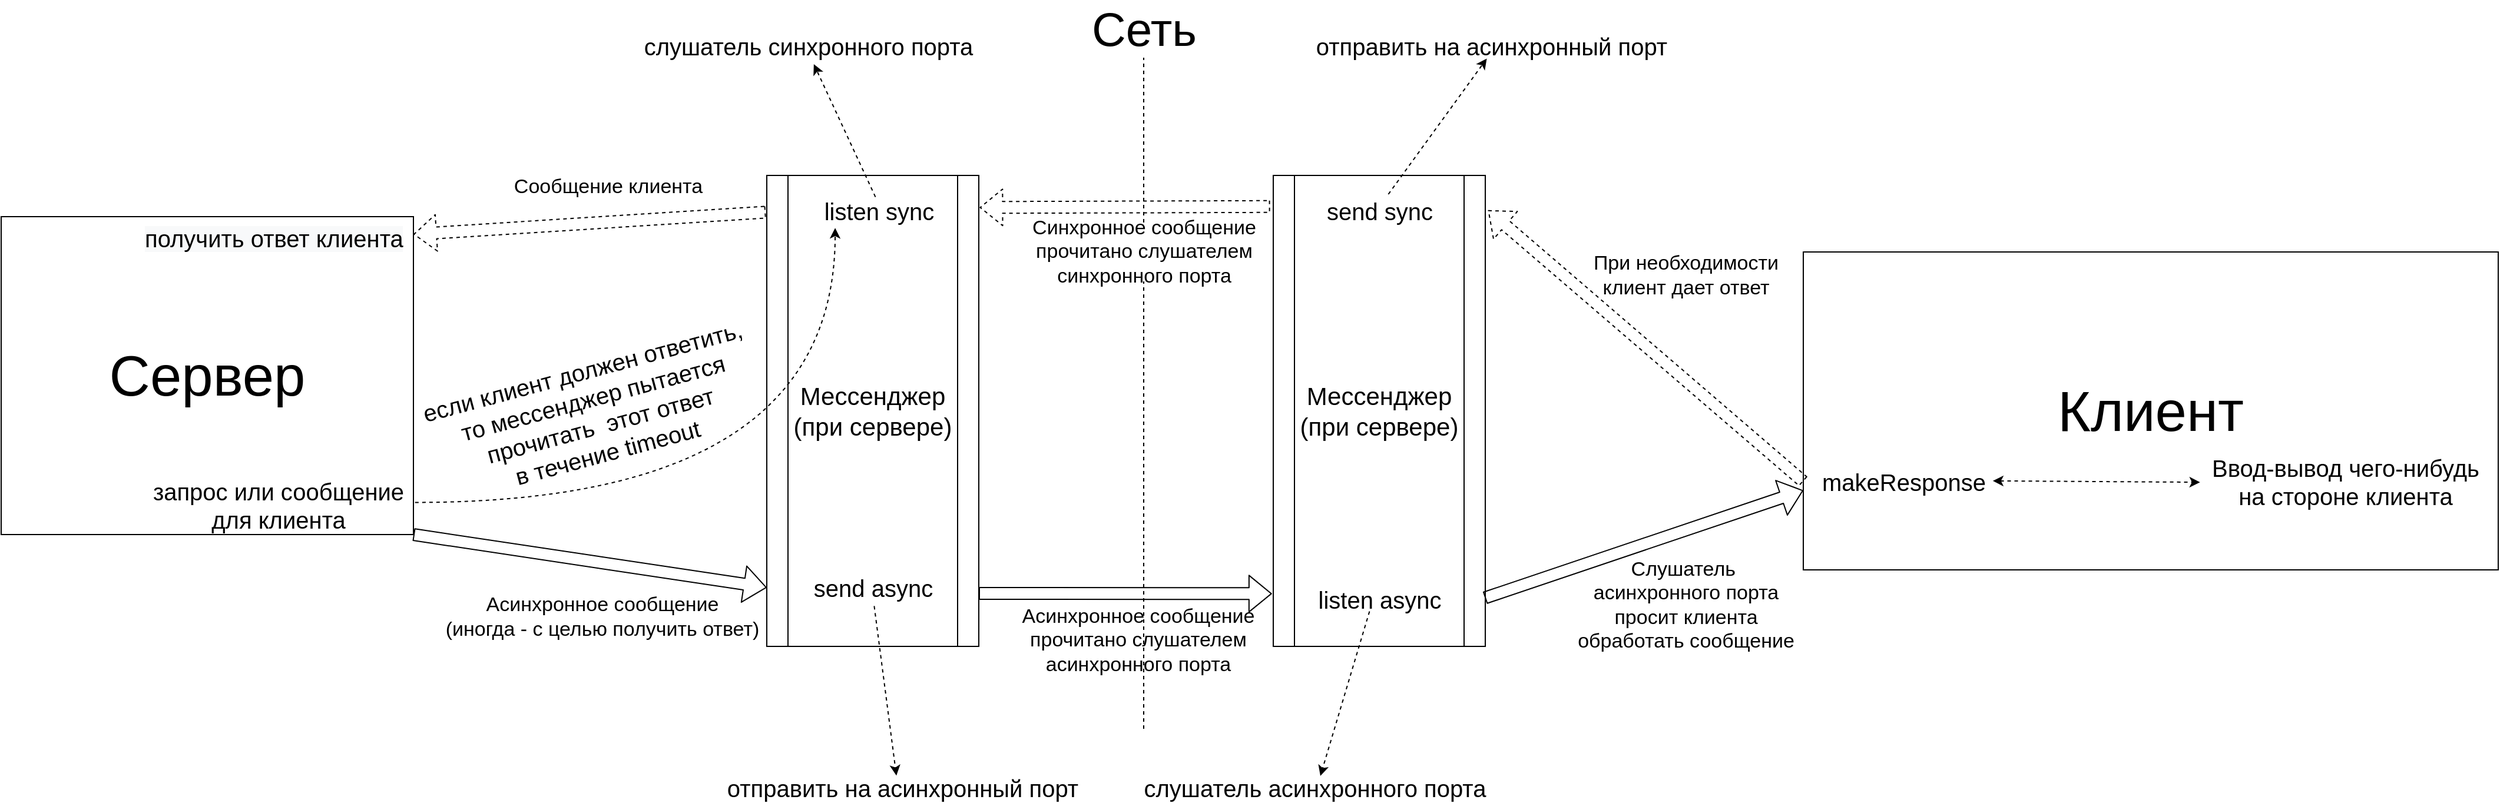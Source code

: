 <mxfile version="14.1.8" type="device"><diagram id="z0ME7_PY5va80A-KcyMm" name="Страница 1"><mxGraphModel dx="2048" dy="1883" grid="1" gridSize="10" guides="1" tooltips="1" connect="1" arrows="1" fold="1" page="1" pageScale="1" pageWidth="827" pageHeight="1169" math="0" shadow="0"><root><mxCell id="0"/><mxCell id="1" parent="0"/><mxCell id="DNyyqCOIssz93kJIcmce-1" value="&lt;font style=&quot;font-size: 48px&quot;&gt;Сервер&lt;/font&gt;" style="rounded=0;whiteSpace=wrap;html=1;" vertex="1" parent="1"><mxGeometry x="-10" y="125" width="350" height="270" as="geometry"/></mxCell><mxCell id="DNyyqCOIssz93kJIcmce-2" value="&lt;font style=&quot;font-size: 48px&quot;&gt;Клиент&lt;/font&gt;" style="rounded=0;whiteSpace=wrap;html=1;" vertex="1" parent="1"><mxGeometry x="1520" y="155" width="590" height="270" as="geometry"/></mxCell><mxCell id="DNyyqCOIssz93kJIcmce-4" value="" style="shape=flexArrow;endArrow=classic;html=1;exitX=1;exitY=1;exitDx=0;exitDy=0;" edge="1" parent="1" source="DNyyqCOIssz93kJIcmce-1"><mxGeometry width="50" height="50" relative="1" as="geometry"><mxPoint x="750" y="320" as="sourcePoint"/><mxPoint x="640" y="440" as="targetPoint"/></mxGeometry></mxCell><mxCell id="DNyyqCOIssz93kJIcmce-5" value="&lt;font style=&quot;font-size: 17px&quot;&gt;Асинхронное сообщение&lt;br&gt;(иногда - с целью получить ответ)&lt;/font&gt;" style="text;html=1;align=center;verticalAlign=middle;resizable=0;points=[];autosize=1;" vertex="1" parent="1"><mxGeometry x="360" y="450" width="280" height="30" as="geometry"/></mxCell><mxCell id="DNyyqCOIssz93kJIcmce-7" value="&lt;font style=&quot;font-size: 21px&quot;&gt;Мессенджер&lt;br&gt;(при сервере)&lt;br&gt;&lt;/font&gt;" style="shape=process;whiteSpace=wrap;html=1;backgroundOutline=1;" vertex="1" parent="1"><mxGeometry x="640" y="90" width="180" height="400" as="geometry"/></mxCell><mxCell id="DNyyqCOIssz93kJIcmce-8" value="&lt;font style=&quot;font-size: 20px&quot;&gt;send async&lt;/font&gt;" style="text;html=1;align=center;verticalAlign=middle;resizable=0;points=[];autosize=1;" vertex="1" parent="1"><mxGeometry x="670" y="430" width="120" height="20" as="geometry"/></mxCell><mxCell id="DNyyqCOIssz93kJIcmce-10" value="&lt;font style=&quot;font-size: 20px&quot;&gt;запрос или сообщение &lt;br&gt;для клиента&lt;/font&gt;" style="text;html=1;align=center;verticalAlign=middle;resizable=0;points=[];autosize=1;" vertex="1" parent="1"><mxGeometry x="110" y="350" width="230" height="40" as="geometry"/></mxCell><mxCell id="DNyyqCOIssz93kJIcmce-11" value="&lt;span style=&quot;color: rgb(0 , 0 , 0) ; font-family: &amp;#34;helvetica&amp;#34; ; font-size: 20px ; font-style: normal ; font-weight: 400 ; letter-spacing: normal ; text-align: center ; text-indent: 0px ; text-transform: none ; word-spacing: 0px ; background-color: rgb(248 , 249 , 250) ; display: inline ; float: none&quot;&gt;получить ответ клиента&lt;/span&gt;" style="text;whiteSpace=wrap;html=1;" vertex="1" parent="1"><mxGeometry x="110" y="125" width="230" height="30" as="geometry"/></mxCell><mxCell id="DNyyqCOIssz93kJIcmce-12" value="&lt;font style=&quot;font-size: 21px&quot;&gt;Мессенджер&lt;br&gt;(при сервере)&lt;br&gt;&lt;/font&gt;" style="shape=process;whiteSpace=wrap;html=1;backgroundOutline=1;" vertex="1" parent="1"><mxGeometry x="1070" y="90" width="180" height="400" as="geometry"/></mxCell><mxCell id="DNyyqCOIssz93kJIcmce-13" value="&lt;font style=&quot;font-size: 20px&quot;&gt;send sync&lt;/font&gt;" style="text;html=1;align=center;verticalAlign=middle;resizable=0;points=[];autosize=1;" vertex="1" parent="1"><mxGeometry x="1105" y="110" width="110" height="20" as="geometry"/></mxCell><mxCell id="DNyyqCOIssz93kJIcmce-14" value="&lt;font style=&quot;font-size: 20px&quot;&gt;listen async&lt;/font&gt;" style="text;html=1;align=center;verticalAlign=middle;resizable=0;points=[];autosize=1;" vertex="1" parent="1"><mxGeometry x="1100" y="440" width="120" height="20" as="geometry"/></mxCell><mxCell id="DNyyqCOIssz93kJIcmce-15" value="" style="shape=flexArrow;endArrow=classic;html=1;exitX=1;exitY=1;exitDx=0;exitDy=0;entryX=-0.006;entryY=0.888;entryDx=0;entryDy=0;entryPerimeter=0;" edge="1" parent="1" target="DNyyqCOIssz93kJIcmce-12"><mxGeometry width="50" height="50" relative="1" as="geometry"><mxPoint x="820" y="445" as="sourcePoint"/><mxPoint x="950" y="485" as="targetPoint"/></mxGeometry></mxCell><mxCell id="DNyyqCOIssz93kJIcmce-16" value="&lt;font style=&quot;font-size: 17px&quot;&gt;Асинхронное сообщение&lt;br&gt;прочитано слушателем &lt;br&gt;асинхронного порта&lt;/font&gt;" style="text;html=1;align=center;verticalAlign=middle;resizable=0;points=[];autosize=1;" vertex="1" parent="1"><mxGeometry x="850" y="460" width="210" height="50" as="geometry"/></mxCell><mxCell id="DNyyqCOIssz93kJIcmce-17" value="&lt;font style=&quot;font-size: 20px&quot;&gt;makeResponse&lt;/font&gt;" style="text;html=1;align=center;verticalAlign=middle;resizable=0;points=[];autosize=1;" vertex="1" parent="1"><mxGeometry x="1530" y="340" width="150" height="20" as="geometry"/></mxCell><mxCell id="DNyyqCOIssz93kJIcmce-18" value="" style="shape=flexArrow;endArrow=classic;html=1;exitX=0.998;exitY=0.897;exitDx=0;exitDy=0;exitPerimeter=0;entryX=0;entryY=0.75;entryDx=0;entryDy=0;" edge="1" parent="1" source="DNyyqCOIssz93kJIcmce-12" target="DNyyqCOIssz93kJIcmce-2"><mxGeometry width="50" height="50" relative="1" as="geometry"><mxPoint x="1040" y="450" as="sourcePoint"/><mxPoint x="1520" y="419" as="targetPoint"/></mxGeometry></mxCell><mxCell id="DNyyqCOIssz93kJIcmce-19" value="&lt;font style=&quot;font-size: 17px&quot;&gt;Слушатель&amp;nbsp;&lt;br&gt;асинхронного порта&lt;br&gt;просит клиента &lt;br&gt;обработать сообщение&lt;br&gt;&lt;/font&gt;" style="text;html=1;align=center;verticalAlign=middle;resizable=0;points=[];autosize=1;" vertex="1" parent="1"><mxGeometry x="1320" y="425" width="200" height="60" as="geometry"/></mxCell><mxCell id="DNyyqCOIssz93kJIcmce-20" value="" style="shape=flexArrow;endArrow=classic;html=1;entryX=1.013;entryY=0.074;entryDx=0;entryDy=0;entryPerimeter=0;dashed=1;" edge="1" parent="1" target="DNyyqCOIssz93kJIcmce-12"><mxGeometry width="50" height="50" relative="1" as="geometry"><mxPoint x="1520" y="350" as="sourcePoint"/><mxPoint x="1480.0" y="210" as="targetPoint"/></mxGeometry></mxCell><mxCell id="DNyyqCOIssz93kJIcmce-21" value="" style="endArrow=none;dashed=1;html=1;" edge="1" parent="1" source="DNyyqCOIssz93kJIcmce-38"><mxGeometry width="50" height="50" relative="1" as="geometry"><mxPoint x="960" y="560" as="sourcePoint"/><mxPoint x="960" y="-10" as="targetPoint"/></mxGeometry></mxCell><mxCell id="DNyyqCOIssz93kJIcmce-22" value="&lt;font style=&quot;font-size: 40px&quot;&gt;Сеть&lt;/font&gt;" style="text;html=1;align=center;verticalAlign=middle;resizable=0;points=[];autosize=1;" vertex="1" parent="1"><mxGeometry x="910" y="-50" width="100" height="30" as="geometry"/></mxCell><mxCell id="DNyyqCOIssz93kJIcmce-23" value="&lt;font style=&quot;font-size: 17px&quot;&gt;При необходимости &lt;br&gt;клиент дает ответ&lt;br&gt;&lt;/font&gt;" style="text;html=1;align=center;verticalAlign=middle;resizable=0;points=[];autosize=1;" vertex="1" parent="1"><mxGeometry x="1335" y="160" width="170" height="30" as="geometry"/></mxCell><mxCell id="DNyyqCOIssz93kJIcmce-24" value="&lt;font style=&quot;font-size: 20px&quot;&gt;listen sync&lt;/font&gt;" style="text;html=1;align=center;verticalAlign=middle;resizable=0;points=[];autosize=1;" vertex="1" parent="1"><mxGeometry x="680" y="110" width="110" height="20" as="geometry"/></mxCell><mxCell id="DNyyqCOIssz93kJIcmce-25" value="" style="endArrow=classic;html=1;dashed=1;exitX=0.431;exitY=1.014;exitDx=0;exitDy=0;exitPerimeter=0;" edge="1" parent="1" source="DNyyqCOIssz93kJIcmce-14"><mxGeometry width="50" height="50" relative="1" as="geometry"><mxPoint x="990" y="320" as="sourcePoint"/><mxPoint x="1110" y="600" as="targetPoint"/></mxGeometry></mxCell><mxCell id="DNyyqCOIssz93kJIcmce-26" value="&lt;font style=&quot;font-size: 20px&quot;&gt;слушатель асинхронного порта&lt;/font&gt;" style="text;html=1;align=center;verticalAlign=middle;resizable=0;points=[];autosize=1;" vertex="1" parent="1"><mxGeometry x="950" y="600" width="310" height="20" as="geometry"/></mxCell><mxCell id="DNyyqCOIssz93kJIcmce-27" value="" style="endArrow=classic;html=1;dashed=1;exitX=0.51;exitY=1.286;exitDx=0;exitDy=0;exitPerimeter=0;entryX=0.484;entryY=-0.014;entryDx=0;entryDy=0;entryPerimeter=0;" edge="1" parent="1" source="DNyyqCOIssz93kJIcmce-8" target="DNyyqCOIssz93kJIcmce-28"><mxGeometry width="50" height="50" relative="1" as="geometry"><mxPoint x="711.72" y="520.0" as="sourcePoint"/><mxPoint x="670" y="659.72" as="targetPoint"/></mxGeometry></mxCell><mxCell id="DNyyqCOIssz93kJIcmce-28" value="&lt;font style=&quot;font-size: 20px&quot;&gt;отправить на асинхронный порт&lt;/font&gt;" style="text;html=1;align=center;verticalAlign=middle;resizable=0;points=[];autosize=1;" vertex="1" parent="1"><mxGeometry x="600" y="600" width="310" height="20" as="geometry"/></mxCell><mxCell id="DNyyqCOIssz93kJIcmce-29" value="" style="endArrow=classic;html=1;dashed=1;exitX=0.475;exitY=-0.086;exitDx=0;exitDy=0;exitPerimeter=0;entryX=0.517;entryY=1.272;entryDx=0;entryDy=0;entryPerimeter=0;" edge="1" parent="1" target="DNyyqCOIssz93kJIcmce-30" source="DNyyqCOIssz93kJIcmce-24"><mxGeometry width="50" height="50" relative="1" as="geometry"><mxPoint x="591.2" y="-170.0" as="sourcePoint"/><mxPoint x="530" y="34" as="targetPoint"/></mxGeometry></mxCell><mxCell id="DNyyqCOIssz93kJIcmce-30" value="&lt;font style=&quot;font-size: 20px&quot;&gt;слушатель синхронного порта&lt;/font&gt;" style="text;html=1;align=center;verticalAlign=middle;resizable=0;points=[];autosize=1;" vertex="1" parent="1"><mxGeometry x="530" y="-30.0" width="290" height="20" as="geometry"/></mxCell><mxCell id="DNyyqCOIssz93kJIcmce-31" value="" style="endArrow=classic;html=1;dashed=1;exitX=1.006;exitY=0.443;exitDx=0;exitDy=0;exitPerimeter=0;entryX=0.164;entryY=1.229;entryDx=0;entryDy=0;entryPerimeter=0;edgeStyle=orthogonalEdgeStyle;curved=1;" edge="1" parent="1" source="DNyyqCOIssz93kJIcmce-10" target="DNyyqCOIssz93kJIcmce-24"><mxGeometry width="50" height="50" relative="1" as="geometry"><mxPoint x="742.25" y="118.28" as="sourcePoint"/><mxPoint x="689.93" y="5.44" as="targetPoint"/></mxGeometry></mxCell><mxCell id="DNyyqCOIssz93kJIcmce-32" value="&lt;font style=&quot;font-size: 20px&quot;&gt;если клиент должен ответить,&amp;nbsp;&lt;br&gt;то мессенджер пытается&lt;br&gt;прочитать&amp;nbsp; этот ответ&lt;br&gt;в течение timeout&lt;br&gt;&lt;/font&gt;" style="text;html=1;align=center;verticalAlign=middle;resizable=0;points=[];autosize=1;rotation=-15;" vertex="1" parent="1"><mxGeometry x="345" y="255" width="300" height="70" as="geometry"/></mxCell><mxCell id="DNyyqCOIssz93kJIcmce-33" value="" style="endArrow=classic;startArrow=classic;html=1;dashed=1;entryX=-0.013;entryY=0.514;entryDx=0;entryDy=0;entryPerimeter=0;exitX=1.006;exitY=0.471;exitDx=0;exitDy=0;exitPerimeter=0;" edge="1" parent="1" source="DNyyqCOIssz93kJIcmce-17" target="DNyyqCOIssz93kJIcmce-34"><mxGeometry width="50" height="50" relative="1" as="geometry"><mxPoint x="1580" y="520" as="sourcePoint"/><mxPoint x="1630" y="470" as="targetPoint"/></mxGeometry></mxCell><mxCell id="DNyyqCOIssz93kJIcmce-34" value="&lt;font style=&quot;font-size: 20px&quot;&gt;Ввод-вывод чего-нибудь &lt;br&gt;на стороне клиента&lt;/font&gt;" style="text;html=1;align=center;verticalAlign=middle;resizable=0;points=[];autosize=1;" vertex="1" parent="1"><mxGeometry x="1860" y="330" width="240" height="40" as="geometry"/></mxCell><mxCell id="DNyyqCOIssz93kJIcmce-35" value="" style="endArrow=classic;html=1;dashed=1;exitX=0.57;exitY=-0.2;exitDx=0;exitDy=0;exitPerimeter=0;entryX=0.488;entryY=1.038;entryDx=0;entryDy=0;entryPerimeter=0;" edge="1" parent="1" target="DNyyqCOIssz93kJIcmce-36" source="DNyyqCOIssz93kJIcmce-13"><mxGeometry width="50" height="50" relative="1" as="geometry"><mxPoint x="1211.2" y="-174.28" as="sourcePoint"/><mxPoint x="1150" y="29.72" as="targetPoint"/><Array as="points"/></mxGeometry></mxCell><mxCell id="DNyyqCOIssz93kJIcmce-36" value="&lt;font style=&quot;font-size: 20px&quot;&gt;отправить на асинхронный порт&lt;/font&gt;" style="text;html=1;align=center;verticalAlign=middle;resizable=0;points=[];autosize=1;" vertex="1" parent="1"><mxGeometry x="1100" y="-30" width="310" height="20" as="geometry"/></mxCell><mxCell id="DNyyqCOIssz93kJIcmce-37" value="" style="shape=flexArrow;endArrow=classic;html=1;exitX=-0.015;exitY=0.066;exitDx=0;exitDy=0;exitPerimeter=0;entryX=1.004;entryY=0.068;entryDx=0;entryDy=0;entryPerimeter=0;dashed=1;" edge="1" parent="1" source="DNyyqCOIssz93kJIcmce-12" target="DNyyqCOIssz93kJIcmce-7"><mxGeometry width="50" height="50" relative="1" as="geometry"><mxPoint x="811.08" y="190" as="sourcePoint"/><mxPoint x="860" y="115" as="targetPoint"/></mxGeometry></mxCell><mxCell id="DNyyqCOIssz93kJIcmce-38" value="&lt;font style=&quot;font-size: 17px&quot;&gt;Синхронное сообщение&lt;br&gt;прочитано слушателем &lt;br&gt;синхронного порта&lt;/font&gt;" style="text;html=1;align=center;verticalAlign=middle;resizable=0;points=[];autosize=1;" vertex="1" parent="1"><mxGeometry x="855" y="130" width="210" height="50" as="geometry"/></mxCell><mxCell id="DNyyqCOIssz93kJIcmce-39" value="" style="endArrow=none;dashed=1;html=1;" edge="1" parent="1" target="DNyyqCOIssz93kJIcmce-38"><mxGeometry width="50" height="50" relative="1" as="geometry"><mxPoint x="960.0" y="560.0" as="sourcePoint"/><mxPoint x="960.0" y="-10" as="targetPoint"/></mxGeometry></mxCell><mxCell id="DNyyqCOIssz93kJIcmce-40" value="" style="shape=flexArrow;endArrow=classic;html=1;exitX=-0.005;exitY=0.078;exitDx=0;exitDy=0;exitPerimeter=0;entryX=1;entryY=0.5;entryDx=0;entryDy=0;dashed=1;" edge="1" parent="1" source="DNyyqCOIssz93kJIcmce-7" target="DNyyqCOIssz93kJIcmce-11"><mxGeometry width="50" height="50" relative="1" as="geometry"><mxPoint x="1077.3" y="126.4" as="sourcePoint"/><mxPoint x="830.72" y="127.2" as="targetPoint"/></mxGeometry></mxCell><mxCell id="DNyyqCOIssz93kJIcmce-41" value="&lt;span style=&quot;font-size: 17px&quot;&gt;Сообщение клиента&lt;/span&gt;" style="text;html=1;align=center;verticalAlign=middle;resizable=0;points=[];autosize=1;" vertex="1" parent="1"><mxGeometry x="415" y="90" width="180" height="20" as="geometry"/></mxCell></root></mxGraphModel></diagram></mxfile>